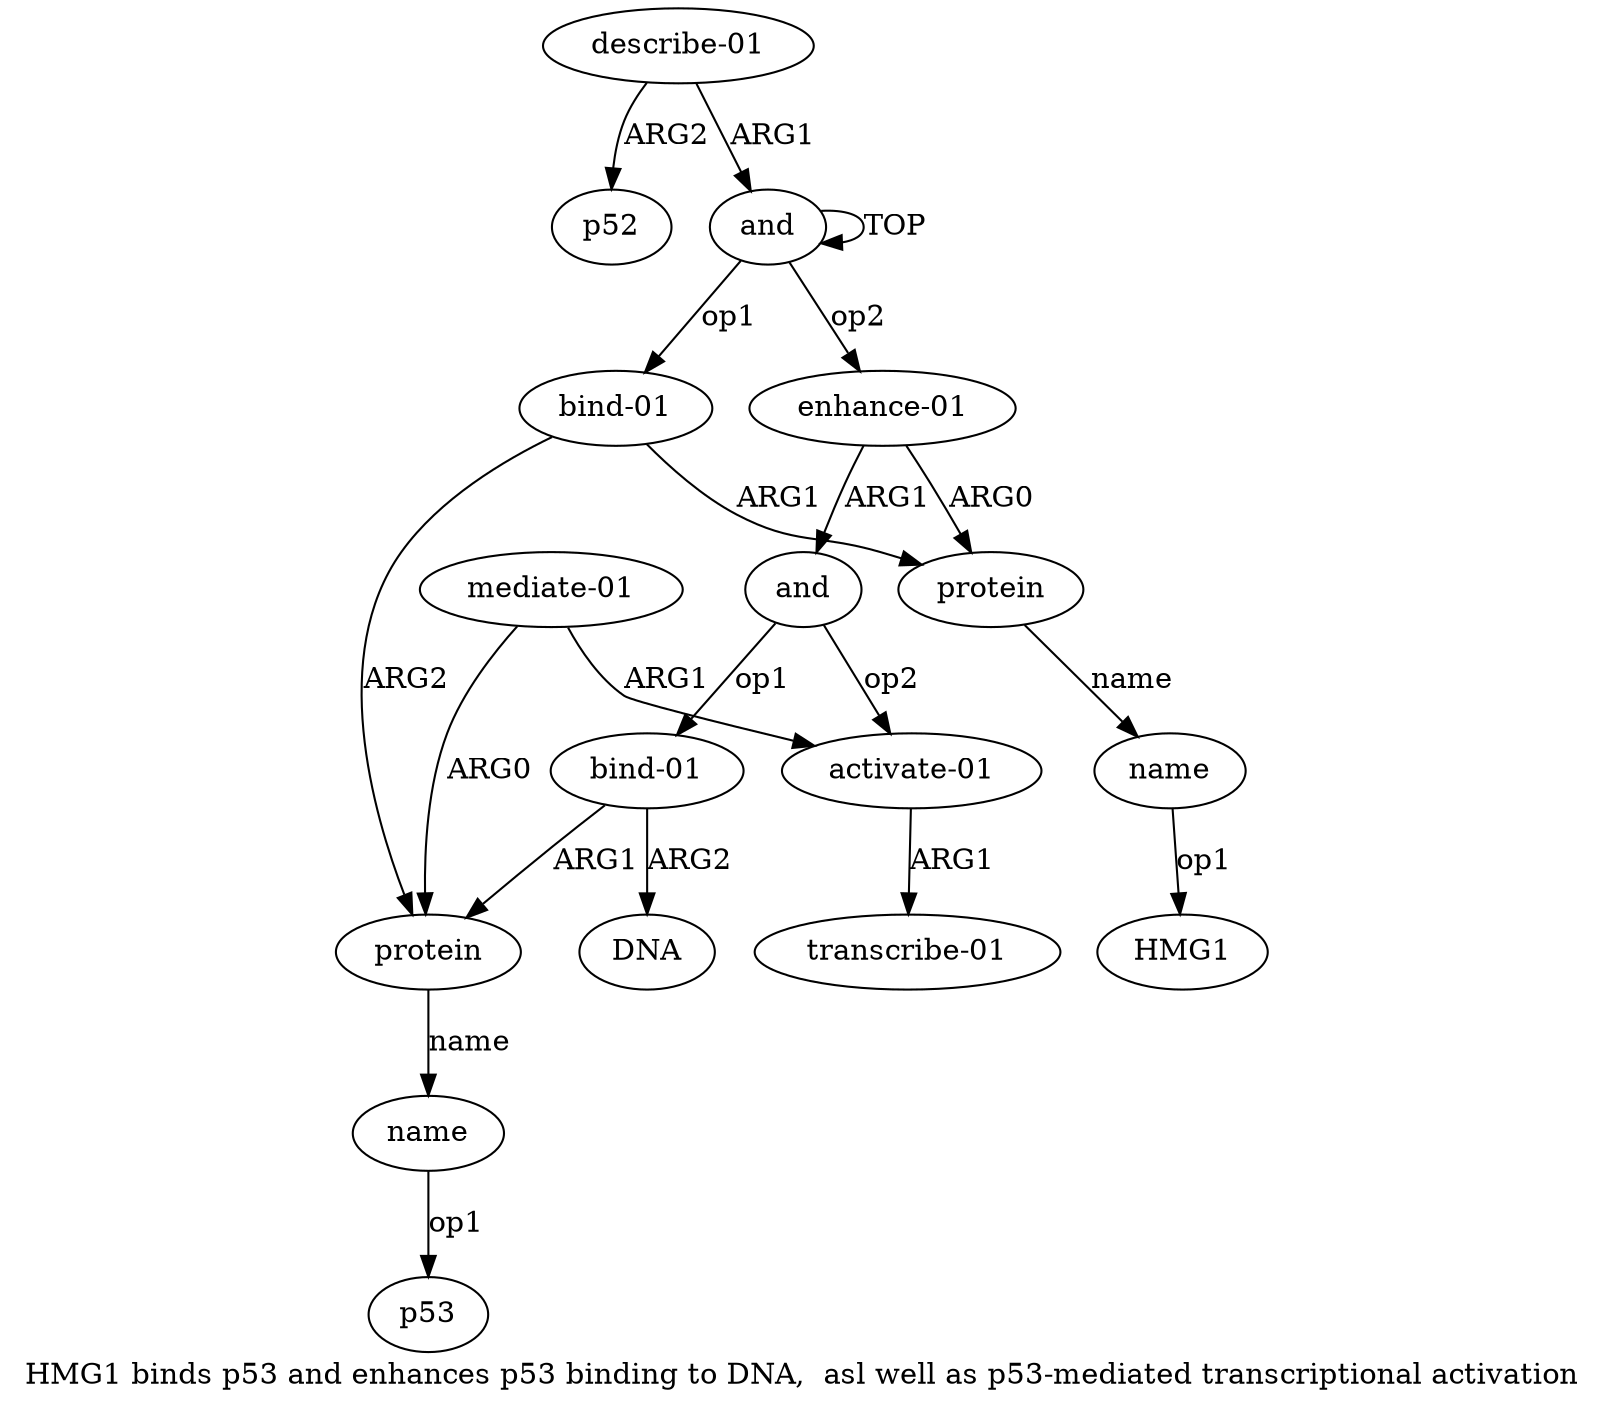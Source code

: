 digraph  {
	graph [label="HMG1 binds p53 and enhances p53 binding to DNA,  asl well as p53-mediated transcriptional activation"];
	node [label="\N"];
	a14	 [color=black,
		gold_ind=14,
		gold_label=p52,
		label=p52,
		test_ind=14,
		test_label=p52];
	a11	 [color=black,
		gold_ind=11,
		gold_label="transcribe-01",
		label="transcribe-01",
		test_ind=11,
		test_label="transcribe-01"];
	a10	 [color=black,
		gold_ind=10,
		gold_label="activate-01",
		label="activate-01",
		test_ind=10,
		test_label="activate-01"];
	a10 -> a11 [key=0,
	color=black,
	gold_label=ARG1,
	label=ARG1,
	test_label=ARG1];
a13 [color=black,
	gold_ind=13,
	gold_label="describe-01",
	label="describe-01",
	test_ind=13,
	test_label="describe-01"];
a13 -> a14 [key=0,
color=black,
gold_label=ARG2,
label=ARG2,
test_label=ARG2];
a0 [color=black,
gold_ind=0,
gold_label=and,
label=and,
test_ind=0,
test_label=and];
a13 -> a0 [key=0,
color=black,
gold_label=ARG1,
label=ARG1,
test_label=ARG1];
a12 [color=black,
gold_ind=12,
gold_label="mediate-01",
label="mediate-01",
test_ind=12,
test_label="mediate-01"];
a12 -> a10 [key=0,
color=black,
gold_label=ARG1,
label=ARG1,
test_label=ARG1];
a4 [color=black,
gold_ind=4,
gold_label=protein,
label=protein,
test_ind=4,
test_label=protein];
a12 -> a4 [key=0,
color=black,
gold_label=ARG0,
label=ARG0,
test_label=ARG0];
"a3 HMG1" [color=black,
gold_ind=-1,
gold_label=HMG1,
label=HMG1,
test_ind=-1,
test_label=HMG1];
a1 [color=black,
gold_ind=1,
gold_label="bind-01",
label="bind-01",
test_ind=1,
test_label="bind-01"];
a2 [color=black,
gold_ind=2,
gold_label=protein,
label=protein,
test_ind=2,
test_label=protein];
a1 -> a2 [key=0,
color=black,
gold_label=ARG1,
label=ARG1,
test_label=ARG1];
a1 -> a4 [key=0,
color=black,
gold_label=ARG2,
label=ARG2,
test_label=ARG2];
a0 -> a1 [key=0,
color=black,
gold_label=op1,
label=op1,
test_label=op1];
a0 -> a0 [key=0,
color=black,
gold_label=TOP,
label=TOP,
test_label=TOP];
a6 [color=black,
gold_ind=6,
gold_label="enhance-01",
label="enhance-01",
test_ind=6,
test_label="enhance-01"];
a0 -> a6 [key=0,
color=black,
gold_label=op2,
label=op2,
test_label=op2];
a3 [color=black,
gold_ind=3,
gold_label=name,
label=name,
test_ind=3,
test_label=name];
a3 -> "a3 HMG1" [key=0,
color=black,
gold_label=op1,
label=op1,
test_label=op1];
a2 -> a3 [key=0,
color=black,
gold_label=name,
label=name,
test_label=name];
a5 [color=black,
gold_ind=5,
gold_label=name,
label=name,
test_ind=5,
test_label=name];
"a5 p53" [color=black,
gold_ind=-1,
gold_label=p53,
label=p53,
test_ind=-1,
test_label=p53];
a5 -> "a5 p53" [key=0,
color=black,
gold_label=op1,
label=op1,
test_label=op1];
a4 -> a5 [key=0,
color=black,
gold_label=name,
label=name,
test_label=name];
a7 [color=black,
gold_ind=7,
gold_label=and,
label=and,
test_ind=7,
test_label=and];
a7 -> a10 [key=0,
color=black,
gold_label=op2,
label=op2,
test_label=op2];
a8 [color=black,
gold_ind=8,
gold_label="bind-01",
label="bind-01",
test_ind=8,
test_label="bind-01"];
a7 -> a8 [key=0,
color=black,
gold_label=op1,
label=op1,
test_label=op1];
a6 -> a2 [key=0,
color=black,
gold_label=ARG0,
label=ARG0,
test_label=ARG0];
a6 -> a7 [key=0,
color=black,
gold_label=ARG1,
label=ARG1,
test_label=ARG1];
a9 [color=black,
gold_ind=9,
gold_label=DNA,
label=DNA,
test_ind=9,
test_label=DNA];
a8 -> a4 [key=0,
color=black,
gold_label=ARG1,
label=ARG1,
test_label=ARG1];
a8 -> a9 [key=0,
color=black,
gold_label=ARG2,
label=ARG2,
test_label=ARG2];
}
